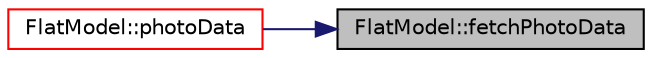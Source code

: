 digraph "FlatModel::fetchPhotoData"
{
 // LATEX_PDF_SIZE
  edge [fontname="Helvetica",fontsize="10",labelfontname="Helvetica",labelfontsize="10"];
  node [fontname="Helvetica",fontsize="10",shape=record];
  rankdir="RL";
  Node1 [label="FlatModel::fetchPhotoData",height=0.2,width=0.4,color="black", fillcolor="grey75", style="filled", fontcolor="black",tooltip=" "];
  Node1 -> Node2 [dir="back",color="midnightblue",fontsize="10",style="solid",fontname="Helvetica"];
  Node2 [label="FlatModel::photoData",height=0.2,width=0.4,color="red", fillcolor="white", style="filled",URL="$class_flat_model.html#a4fc6cdcc57bfa8297d806d6bc694d92c",tooltip=" "];
}
